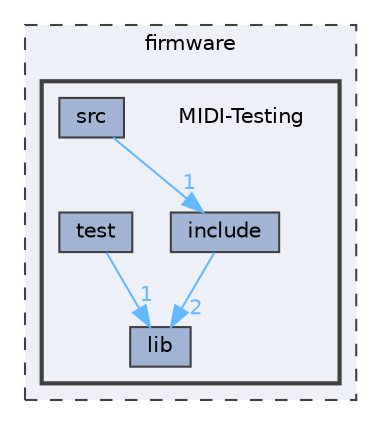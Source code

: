 digraph "C:/Users/Smon/source/MTAP-MIDI-Guitar-Converter/firmware/MIDI-Testing"
{
 // LATEX_PDF_SIZE
  bgcolor="transparent";
  edge [fontname=Helvetica,fontsize=10,labelfontname=Helvetica,labelfontsize=10];
  node [fontname=Helvetica,fontsize=10,shape=box,height=0.2,width=0.4];
  compound=true
  subgraph clusterdir_d9edf6c004b4a7ff14fe9ae7a92214ee {
    graph [ bgcolor="#edf0f7", pencolor="grey25", label="firmware", fontname=Helvetica,fontsize=10 style="filled,dashed", URL="dir_d9edf6c004b4a7ff14fe9ae7a92214ee.html",tooltip=""]
  subgraph clusterdir_6bc3a76d1c909537939dc4ec93b93555 {
    graph [ bgcolor="#edf0f7", pencolor="grey25", label="", fontname=Helvetica,fontsize=10 style="filled,bold", URL="dir_6bc3a76d1c909537939dc4ec93b93555.html",tooltip=""]
    dir_6bc3a76d1c909537939dc4ec93b93555 [shape=plaintext, label="MIDI-Testing"];
  dir_0feffc5574dd583f4515c7e6df01e22b [label="include", fillcolor="#a2b4d6", color="grey25", style="filled", URL="dir_0feffc5574dd583f4515c7e6df01e22b.html",tooltip=""];
  dir_2eece4efa5fb6c11d2a68fc794e2ed49 [label="lib", fillcolor="#a2b4d6", color="grey25", style="filled", URL="dir_2eece4efa5fb6c11d2a68fc794e2ed49.html",tooltip=""];
  dir_9dc4a473ac47ae5b097149ad23e9cecf [label="src", fillcolor="#a2b4d6", color="grey25", style="filled", URL="dir_9dc4a473ac47ae5b097149ad23e9cecf.html",tooltip=""];
  dir_f4a61472edfed2478976c628e24ac447 [label="test", fillcolor="#a2b4d6", color="grey25", style="filled", URL="dir_f4a61472edfed2478976c628e24ac447.html",tooltip=""];
  }
  }
  dir_0feffc5574dd583f4515c7e6df01e22b->dir_2eece4efa5fb6c11d2a68fc794e2ed49 [headlabel="2", labeldistance=1.5 headhref="dir_000003_000004.html" color="steelblue1" fontcolor="steelblue1"];
  dir_9dc4a473ac47ae5b097149ad23e9cecf->dir_0feffc5574dd583f4515c7e6df01e22b [headlabel="1", labeldistance=1.5 headhref="dir_000008_000003.html" color="steelblue1" fontcolor="steelblue1"];
  dir_f4a61472edfed2478976c628e24ac447->dir_2eece4efa5fb6c11d2a68fc794e2ed49 [headlabel="1", labeldistance=1.5 headhref="dir_000009_000004.html" color="steelblue1" fontcolor="steelblue1"];
}
